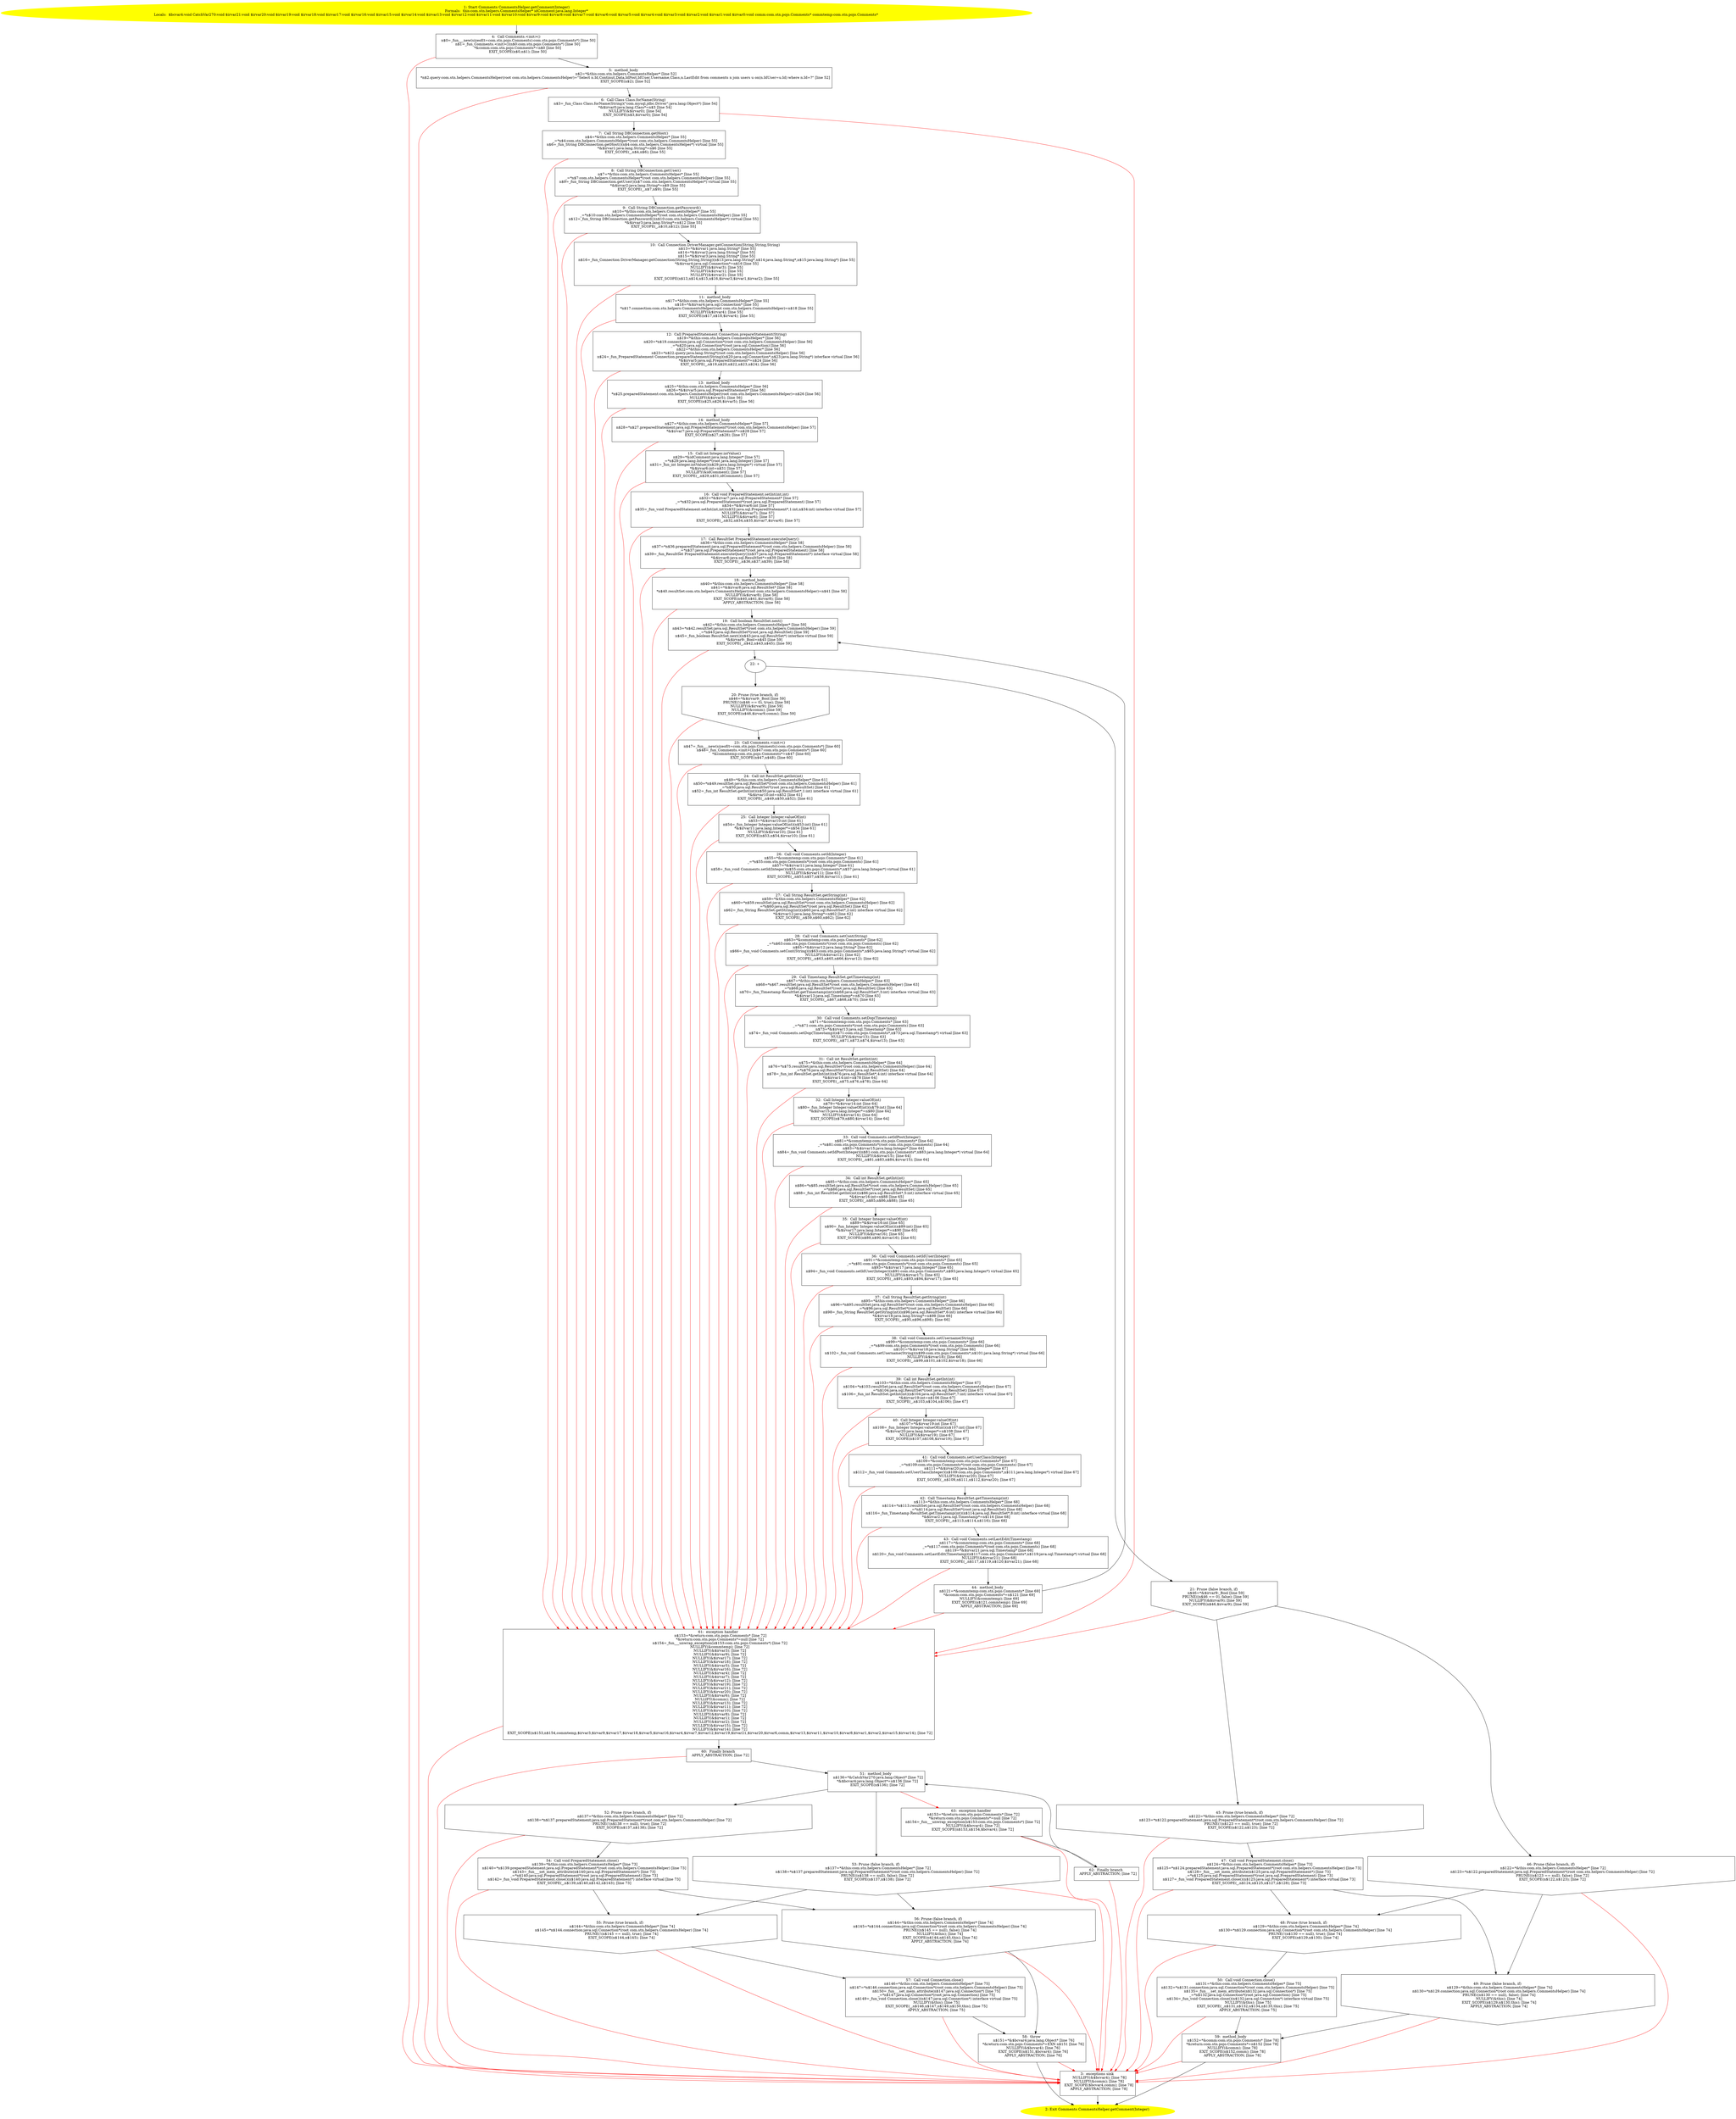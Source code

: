 /* @generated */
digraph cfg {
"com.stn.helpers.CommentsHelper.getComment(java.lang.Integer):com.stn.pojo.Comments.8259ac6de405512e6a6bcfc5a230ae83_1" [label="1: Start Comments CommentsHelper.getComment(Integer)\nFormals:  this:com.stn.helpers.CommentsHelper* idComment:java.lang.Integer*\nLocals:  $bcvar4:void CatchVar270:void $irvar21:void $irvar20:void $irvar19:void $irvar18:void $irvar17:void $irvar16:void $irvar15:void $irvar14:void $irvar13:void $irvar12:void $irvar11:void $irvar10:void $irvar9:void $irvar8:void $irvar7:void $irvar6:void $irvar5:void $irvar4:void $irvar3:void $irvar2:void $irvar1:void $irvar0:void comm:com.stn.pojo.Comments* commtemp:com.stn.pojo.Comments* \n  " color=yellow style=filled]
	

	 "com.stn.helpers.CommentsHelper.getComment(java.lang.Integer):com.stn.pojo.Comments.8259ac6de405512e6a6bcfc5a230ae83_1" -> "com.stn.helpers.CommentsHelper.getComment(java.lang.Integer):com.stn.pojo.Comments.8259ac6de405512e6a6bcfc5a230ae83_4" ;
"com.stn.helpers.CommentsHelper.getComment(java.lang.Integer):com.stn.pojo.Comments.8259ac6de405512e6a6bcfc5a230ae83_2" [label="2: Exit Comments CommentsHelper.getComment(Integer) \n  " color=yellow style=filled]
	

"com.stn.helpers.CommentsHelper.getComment(java.lang.Integer):com.stn.pojo.Comments.8259ac6de405512e6a6bcfc5a230ae83_3" [label="3:  exceptions sink \n   NULLIFY(&$bcvar4); [line 78]\n  NULLIFY(&comm); [line 78]\n  EXIT_SCOPE($bcvar4,comm); [line 78]\n  APPLY_ABSTRACTION; [line 78]\n " shape="box"]
	

	 "com.stn.helpers.CommentsHelper.getComment(java.lang.Integer):com.stn.pojo.Comments.8259ac6de405512e6a6bcfc5a230ae83_3" -> "com.stn.helpers.CommentsHelper.getComment(java.lang.Integer):com.stn.pojo.Comments.8259ac6de405512e6a6bcfc5a230ae83_2" ;
"com.stn.helpers.CommentsHelper.getComment(java.lang.Integer):com.stn.pojo.Comments.8259ac6de405512e6a6bcfc5a230ae83_4" [label="4:  Call Comments.<init>() \n   n$0=_fun___new(sizeof(t=com.stn.pojo.Comments):com.stn.pojo.Comments*) [line 50]\n  n$1=_fun_Comments.<init>()(n$0:com.stn.pojo.Comments*) [line 50]\n  *&comm:com.stn.pojo.Comments*=n$0 [line 50]\n  EXIT_SCOPE(n$0,n$1); [line 50]\n " shape="box"]
	

	 "com.stn.helpers.CommentsHelper.getComment(java.lang.Integer):com.stn.pojo.Comments.8259ac6de405512e6a6bcfc5a230ae83_4" -> "com.stn.helpers.CommentsHelper.getComment(java.lang.Integer):com.stn.pojo.Comments.8259ac6de405512e6a6bcfc5a230ae83_5" ;
	 "com.stn.helpers.CommentsHelper.getComment(java.lang.Integer):com.stn.pojo.Comments.8259ac6de405512e6a6bcfc5a230ae83_4" -> "com.stn.helpers.CommentsHelper.getComment(java.lang.Integer):com.stn.pojo.Comments.8259ac6de405512e6a6bcfc5a230ae83_3" [color="red" ];
"com.stn.helpers.CommentsHelper.getComment(java.lang.Integer):com.stn.pojo.Comments.8259ac6de405512e6a6bcfc5a230ae83_5" [label="5:  method_body \n   n$2=*&this:com.stn.helpers.CommentsHelper* [line 52]\n  *n$2.query:com.stn.helpers.CommentsHelper(root com.stn.helpers.CommentsHelper)=\"Select n.Id,Continut,Data,IdPost,IdUser,Username,Class,n.LastEdit from comments n join users u on(n.IdUser=u.Id) where n.Id=?\" [line 52]\n  EXIT_SCOPE(n$2); [line 52]\n " shape="box"]
	

	 "com.stn.helpers.CommentsHelper.getComment(java.lang.Integer):com.stn.pojo.Comments.8259ac6de405512e6a6bcfc5a230ae83_5" -> "com.stn.helpers.CommentsHelper.getComment(java.lang.Integer):com.stn.pojo.Comments.8259ac6de405512e6a6bcfc5a230ae83_6" ;
	 "com.stn.helpers.CommentsHelper.getComment(java.lang.Integer):com.stn.pojo.Comments.8259ac6de405512e6a6bcfc5a230ae83_5" -> "com.stn.helpers.CommentsHelper.getComment(java.lang.Integer):com.stn.pojo.Comments.8259ac6de405512e6a6bcfc5a230ae83_3" [color="red" ];
"com.stn.helpers.CommentsHelper.getComment(java.lang.Integer):com.stn.pojo.Comments.8259ac6de405512e6a6bcfc5a230ae83_6" [label="6:  Call Class Class.forName(String) \n   n$3=_fun_Class Class.forName(String)(\"com.mysql.jdbc.Driver\":java.lang.Object*) [line 54]\n  *&$irvar0:java.lang.Class*=n$3 [line 54]\n  NULLIFY(&$irvar0); [line 54]\n  EXIT_SCOPE(n$3,$irvar0); [line 54]\n " shape="box"]
	

	 "com.stn.helpers.CommentsHelper.getComment(java.lang.Integer):com.stn.pojo.Comments.8259ac6de405512e6a6bcfc5a230ae83_6" -> "com.stn.helpers.CommentsHelper.getComment(java.lang.Integer):com.stn.pojo.Comments.8259ac6de405512e6a6bcfc5a230ae83_7" ;
	 "com.stn.helpers.CommentsHelper.getComment(java.lang.Integer):com.stn.pojo.Comments.8259ac6de405512e6a6bcfc5a230ae83_6" -> "com.stn.helpers.CommentsHelper.getComment(java.lang.Integer):com.stn.pojo.Comments.8259ac6de405512e6a6bcfc5a230ae83_61" [color="red" ];
"com.stn.helpers.CommentsHelper.getComment(java.lang.Integer):com.stn.pojo.Comments.8259ac6de405512e6a6bcfc5a230ae83_7" [label="7:  Call String DBConnection.getHost() \n   n$4=*&this:com.stn.helpers.CommentsHelper* [line 55]\n  _=*n$4:com.stn.helpers.CommentsHelper*(root com.stn.helpers.CommentsHelper) [line 55]\n  n$6=_fun_String DBConnection.getHost()(n$4:com.stn.helpers.CommentsHelper*) virtual [line 55]\n  *&$irvar1:java.lang.String*=n$6 [line 55]\n  EXIT_SCOPE(_,n$4,n$6); [line 55]\n " shape="box"]
	

	 "com.stn.helpers.CommentsHelper.getComment(java.lang.Integer):com.stn.pojo.Comments.8259ac6de405512e6a6bcfc5a230ae83_7" -> "com.stn.helpers.CommentsHelper.getComment(java.lang.Integer):com.stn.pojo.Comments.8259ac6de405512e6a6bcfc5a230ae83_8" ;
	 "com.stn.helpers.CommentsHelper.getComment(java.lang.Integer):com.stn.pojo.Comments.8259ac6de405512e6a6bcfc5a230ae83_7" -> "com.stn.helpers.CommentsHelper.getComment(java.lang.Integer):com.stn.pojo.Comments.8259ac6de405512e6a6bcfc5a230ae83_61" [color="red" ];
"com.stn.helpers.CommentsHelper.getComment(java.lang.Integer):com.stn.pojo.Comments.8259ac6de405512e6a6bcfc5a230ae83_8" [label="8:  Call String DBConnection.getUser() \n   n$7=*&this:com.stn.helpers.CommentsHelper* [line 55]\n  _=*n$7:com.stn.helpers.CommentsHelper*(root com.stn.helpers.CommentsHelper) [line 55]\n  n$9=_fun_String DBConnection.getUser()(n$7:com.stn.helpers.CommentsHelper*) virtual [line 55]\n  *&$irvar2:java.lang.String*=n$9 [line 55]\n  EXIT_SCOPE(_,n$7,n$9); [line 55]\n " shape="box"]
	

	 "com.stn.helpers.CommentsHelper.getComment(java.lang.Integer):com.stn.pojo.Comments.8259ac6de405512e6a6bcfc5a230ae83_8" -> "com.stn.helpers.CommentsHelper.getComment(java.lang.Integer):com.stn.pojo.Comments.8259ac6de405512e6a6bcfc5a230ae83_9" ;
	 "com.stn.helpers.CommentsHelper.getComment(java.lang.Integer):com.stn.pojo.Comments.8259ac6de405512e6a6bcfc5a230ae83_8" -> "com.stn.helpers.CommentsHelper.getComment(java.lang.Integer):com.stn.pojo.Comments.8259ac6de405512e6a6bcfc5a230ae83_61" [color="red" ];
"com.stn.helpers.CommentsHelper.getComment(java.lang.Integer):com.stn.pojo.Comments.8259ac6de405512e6a6bcfc5a230ae83_9" [label="9:  Call String DBConnection.getPassword() \n   n$10=*&this:com.stn.helpers.CommentsHelper* [line 55]\n  _=*n$10:com.stn.helpers.CommentsHelper*(root com.stn.helpers.CommentsHelper) [line 55]\n  n$12=_fun_String DBConnection.getPassword()(n$10:com.stn.helpers.CommentsHelper*) virtual [line 55]\n  *&$irvar3:java.lang.String*=n$12 [line 55]\n  EXIT_SCOPE(_,n$10,n$12); [line 55]\n " shape="box"]
	

	 "com.stn.helpers.CommentsHelper.getComment(java.lang.Integer):com.stn.pojo.Comments.8259ac6de405512e6a6bcfc5a230ae83_9" -> "com.stn.helpers.CommentsHelper.getComment(java.lang.Integer):com.stn.pojo.Comments.8259ac6de405512e6a6bcfc5a230ae83_10" ;
	 "com.stn.helpers.CommentsHelper.getComment(java.lang.Integer):com.stn.pojo.Comments.8259ac6de405512e6a6bcfc5a230ae83_9" -> "com.stn.helpers.CommentsHelper.getComment(java.lang.Integer):com.stn.pojo.Comments.8259ac6de405512e6a6bcfc5a230ae83_61" [color="red" ];
"com.stn.helpers.CommentsHelper.getComment(java.lang.Integer):com.stn.pojo.Comments.8259ac6de405512e6a6bcfc5a230ae83_10" [label="10:  Call Connection DriverManager.getConnection(String,String,String) \n   n$13=*&$irvar1:java.lang.String* [line 55]\n  n$14=*&$irvar2:java.lang.String* [line 55]\n  n$15=*&$irvar3:java.lang.String* [line 55]\n  n$16=_fun_Connection DriverManager.getConnection(String,String,String)(n$13:java.lang.String*,n$14:java.lang.String*,n$15:java.lang.String*) [line 55]\n  *&$irvar4:java.sql.Connection*=n$16 [line 55]\n  NULLIFY(&$irvar3); [line 55]\n  NULLIFY(&$irvar1); [line 55]\n  NULLIFY(&$irvar2); [line 55]\n  EXIT_SCOPE(n$13,n$14,n$15,n$16,$irvar3,$irvar1,$irvar2); [line 55]\n " shape="box"]
	

	 "com.stn.helpers.CommentsHelper.getComment(java.lang.Integer):com.stn.pojo.Comments.8259ac6de405512e6a6bcfc5a230ae83_10" -> "com.stn.helpers.CommentsHelper.getComment(java.lang.Integer):com.stn.pojo.Comments.8259ac6de405512e6a6bcfc5a230ae83_11" ;
	 "com.stn.helpers.CommentsHelper.getComment(java.lang.Integer):com.stn.pojo.Comments.8259ac6de405512e6a6bcfc5a230ae83_10" -> "com.stn.helpers.CommentsHelper.getComment(java.lang.Integer):com.stn.pojo.Comments.8259ac6de405512e6a6bcfc5a230ae83_61" [color="red" ];
"com.stn.helpers.CommentsHelper.getComment(java.lang.Integer):com.stn.pojo.Comments.8259ac6de405512e6a6bcfc5a230ae83_11" [label="11:  method_body \n   n$17=*&this:com.stn.helpers.CommentsHelper* [line 55]\n  n$18=*&$irvar4:java.sql.Connection* [line 55]\n  *n$17.connection:com.stn.helpers.CommentsHelper(root com.stn.helpers.CommentsHelper)=n$18 [line 55]\n  NULLIFY(&$irvar4); [line 55]\n  EXIT_SCOPE(n$17,n$18,$irvar4); [line 55]\n " shape="box"]
	

	 "com.stn.helpers.CommentsHelper.getComment(java.lang.Integer):com.stn.pojo.Comments.8259ac6de405512e6a6bcfc5a230ae83_11" -> "com.stn.helpers.CommentsHelper.getComment(java.lang.Integer):com.stn.pojo.Comments.8259ac6de405512e6a6bcfc5a230ae83_12" ;
	 "com.stn.helpers.CommentsHelper.getComment(java.lang.Integer):com.stn.pojo.Comments.8259ac6de405512e6a6bcfc5a230ae83_11" -> "com.stn.helpers.CommentsHelper.getComment(java.lang.Integer):com.stn.pojo.Comments.8259ac6de405512e6a6bcfc5a230ae83_61" [color="red" ];
"com.stn.helpers.CommentsHelper.getComment(java.lang.Integer):com.stn.pojo.Comments.8259ac6de405512e6a6bcfc5a230ae83_12" [label="12:  Call PreparedStatement Connection.prepareStatement(String) \n   n$19=*&this:com.stn.helpers.CommentsHelper* [line 56]\n  n$20=*n$19.connection:java.sql.Connection*(root com.stn.helpers.CommentsHelper) [line 56]\n  _=*n$20:java.sql.Connection*(root java.sql.Connection) [line 56]\n  n$22=*&this:com.stn.helpers.CommentsHelper* [line 56]\n  n$23=*n$22.query:java.lang.String*(root com.stn.helpers.CommentsHelper) [line 56]\n  n$24=_fun_PreparedStatement Connection.prepareStatement(String)(n$20:java.sql.Connection*,n$23:java.lang.String*) interface virtual [line 56]\n  *&$irvar5:java.sql.PreparedStatement*=n$24 [line 56]\n  EXIT_SCOPE(_,n$19,n$20,n$22,n$23,n$24); [line 56]\n " shape="box"]
	

	 "com.stn.helpers.CommentsHelper.getComment(java.lang.Integer):com.stn.pojo.Comments.8259ac6de405512e6a6bcfc5a230ae83_12" -> "com.stn.helpers.CommentsHelper.getComment(java.lang.Integer):com.stn.pojo.Comments.8259ac6de405512e6a6bcfc5a230ae83_13" ;
	 "com.stn.helpers.CommentsHelper.getComment(java.lang.Integer):com.stn.pojo.Comments.8259ac6de405512e6a6bcfc5a230ae83_12" -> "com.stn.helpers.CommentsHelper.getComment(java.lang.Integer):com.stn.pojo.Comments.8259ac6de405512e6a6bcfc5a230ae83_61" [color="red" ];
"com.stn.helpers.CommentsHelper.getComment(java.lang.Integer):com.stn.pojo.Comments.8259ac6de405512e6a6bcfc5a230ae83_13" [label="13:  method_body \n   n$25=*&this:com.stn.helpers.CommentsHelper* [line 56]\n  n$26=*&$irvar5:java.sql.PreparedStatement* [line 56]\n  *n$25.preparedStatement:com.stn.helpers.CommentsHelper(root com.stn.helpers.CommentsHelper)=n$26 [line 56]\n  NULLIFY(&$irvar5); [line 56]\n  EXIT_SCOPE(n$25,n$26,$irvar5); [line 56]\n " shape="box"]
	

	 "com.stn.helpers.CommentsHelper.getComment(java.lang.Integer):com.stn.pojo.Comments.8259ac6de405512e6a6bcfc5a230ae83_13" -> "com.stn.helpers.CommentsHelper.getComment(java.lang.Integer):com.stn.pojo.Comments.8259ac6de405512e6a6bcfc5a230ae83_14" ;
	 "com.stn.helpers.CommentsHelper.getComment(java.lang.Integer):com.stn.pojo.Comments.8259ac6de405512e6a6bcfc5a230ae83_13" -> "com.stn.helpers.CommentsHelper.getComment(java.lang.Integer):com.stn.pojo.Comments.8259ac6de405512e6a6bcfc5a230ae83_61" [color="red" ];
"com.stn.helpers.CommentsHelper.getComment(java.lang.Integer):com.stn.pojo.Comments.8259ac6de405512e6a6bcfc5a230ae83_14" [label="14:  method_body \n   n$27=*&this:com.stn.helpers.CommentsHelper* [line 57]\n  n$28=*n$27.preparedStatement:java.sql.PreparedStatement*(root com.stn.helpers.CommentsHelper) [line 57]\n  *&$irvar7:java.sql.PreparedStatement*=n$28 [line 57]\n  EXIT_SCOPE(n$27,n$28); [line 57]\n " shape="box"]
	

	 "com.stn.helpers.CommentsHelper.getComment(java.lang.Integer):com.stn.pojo.Comments.8259ac6de405512e6a6bcfc5a230ae83_14" -> "com.stn.helpers.CommentsHelper.getComment(java.lang.Integer):com.stn.pojo.Comments.8259ac6de405512e6a6bcfc5a230ae83_15" ;
	 "com.stn.helpers.CommentsHelper.getComment(java.lang.Integer):com.stn.pojo.Comments.8259ac6de405512e6a6bcfc5a230ae83_14" -> "com.stn.helpers.CommentsHelper.getComment(java.lang.Integer):com.stn.pojo.Comments.8259ac6de405512e6a6bcfc5a230ae83_61" [color="red" ];
"com.stn.helpers.CommentsHelper.getComment(java.lang.Integer):com.stn.pojo.Comments.8259ac6de405512e6a6bcfc5a230ae83_15" [label="15:  Call int Integer.intValue() \n   n$29=*&idComment:java.lang.Integer* [line 57]\n  _=*n$29:java.lang.Integer*(root java.lang.Integer) [line 57]\n  n$31=_fun_int Integer.intValue()(n$29:java.lang.Integer*) virtual [line 57]\n  *&$irvar6:int=n$31 [line 57]\n  NULLIFY(&idComment); [line 57]\n  EXIT_SCOPE(_,n$29,n$31,idComment); [line 57]\n " shape="box"]
	

	 "com.stn.helpers.CommentsHelper.getComment(java.lang.Integer):com.stn.pojo.Comments.8259ac6de405512e6a6bcfc5a230ae83_15" -> "com.stn.helpers.CommentsHelper.getComment(java.lang.Integer):com.stn.pojo.Comments.8259ac6de405512e6a6bcfc5a230ae83_16" ;
	 "com.stn.helpers.CommentsHelper.getComment(java.lang.Integer):com.stn.pojo.Comments.8259ac6de405512e6a6bcfc5a230ae83_15" -> "com.stn.helpers.CommentsHelper.getComment(java.lang.Integer):com.stn.pojo.Comments.8259ac6de405512e6a6bcfc5a230ae83_61" [color="red" ];
"com.stn.helpers.CommentsHelper.getComment(java.lang.Integer):com.stn.pojo.Comments.8259ac6de405512e6a6bcfc5a230ae83_16" [label="16:  Call void PreparedStatement.setInt(int,int) \n   n$32=*&$irvar7:java.sql.PreparedStatement* [line 57]\n  _=*n$32:java.sql.PreparedStatement*(root java.sql.PreparedStatement) [line 57]\n  n$34=*&$irvar6:int [line 57]\n  n$35=_fun_void PreparedStatement.setInt(int,int)(n$32:java.sql.PreparedStatement*,1:int,n$34:int) interface virtual [line 57]\n  NULLIFY(&$irvar7); [line 57]\n  NULLIFY(&$irvar6); [line 57]\n  EXIT_SCOPE(_,n$32,n$34,n$35,$irvar7,$irvar6); [line 57]\n " shape="box"]
	

	 "com.stn.helpers.CommentsHelper.getComment(java.lang.Integer):com.stn.pojo.Comments.8259ac6de405512e6a6bcfc5a230ae83_16" -> "com.stn.helpers.CommentsHelper.getComment(java.lang.Integer):com.stn.pojo.Comments.8259ac6de405512e6a6bcfc5a230ae83_17" ;
	 "com.stn.helpers.CommentsHelper.getComment(java.lang.Integer):com.stn.pojo.Comments.8259ac6de405512e6a6bcfc5a230ae83_16" -> "com.stn.helpers.CommentsHelper.getComment(java.lang.Integer):com.stn.pojo.Comments.8259ac6de405512e6a6bcfc5a230ae83_61" [color="red" ];
"com.stn.helpers.CommentsHelper.getComment(java.lang.Integer):com.stn.pojo.Comments.8259ac6de405512e6a6bcfc5a230ae83_17" [label="17:  Call ResultSet PreparedStatement.executeQuery() \n   n$36=*&this:com.stn.helpers.CommentsHelper* [line 58]\n  n$37=*n$36.preparedStatement:java.sql.PreparedStatement*(root com.stn.helpers.CommentsHelper) [line 58]\n  _=*n$37:java.sql.PreparedStatement*(root java.sql.PreparedStatement) [line 58]\n  n$39=_fun_ResultSet PreparedStatement.executeQuery()(n$37:java.sql.PreparedStatement*) interface virtual [line 58]\n  *&$irvar8:java.sql.ResultSet*=n$39 [line 58]\n  EXIT_SCOPE(_,n$36,n$37,n$39); [line 58]\n " shape="box"]
	

	 "com.stn.helpers.CommentsHelper.getComment(java.lang.Integer):com.stn.pojo.Comments.8259ac6de405512e6a6bcfc5a230ae83_17" -> "com.stn.helpers.CommentsHelper.getComment(java.lang.Integer):com.stn.pojo.Comments.8259ac6de405512e6a6bcfc5a230ae83_18" ;
	 "com.stn.helpers.CommentsHelper.getComment(java.lang.Integer):com.stn.pojo.Comments.8259ac6de405512e6a6bcfc5a230ae83_17" -> "com.stn.helpers.CommentsHelper.getComment(java.lang.Integer):com.stn.pojo.Comments.8259ac6de405512e6a6bcfc5a230ae83_61" [color="red" ];
"com.stn.helpers.CommentsHelper.getComment(java.lang.Integer):com.stn.pojo.Comments.8259ac6de405512e6a6bcfc5a230ae83_18" [label="18:  method_body \n   n$40=*&this:com.stn.helpers.CommentsHelper* [line 58]\n  n$41=*&$irvar8:java.sql.ResultSet* [line 58]\n  *n$40.resultSet:com.stn.helpers.CommentsHelper(root com.stn.helpers.CommentsHelper)=n$41 [line 58]\n  NULLIFY(&$irvar8); [line 58]\n  EXIT_SCOPE(n$40,n$41,$irvar8); [line 58]\n  APPLY_ABSTRACTION; [line 58]\n " shape="box"]
	

	 "com.stn.helpers.CommentsHelper.getComment(java.lang.Integer):com.stn.pojo.Comments.8259ac6de405512e6a6bcfc5a230ae83_18" -> "com.stn.helpers.CommentsHelper.getComment(java.lang.Integer):com.stn.pojo.Comments.8259ac6de405512e6a6bcfc5a230ae83_19" ;
	 "com.stn.helpers.CommentsHelper.getComment(java.lang.Integer):com.stn.pojo.Comments.8259ac6de405512e6a6bcfc5a230ae83_18" -> "com.stn.helpers.CommentsHelper.getComment(java.lang.Integer):com.stn.pojo.Comments.8259ac6de405512e6a6bcfc5a230ae83_61" [color="red" ];
"com.stn.helpers.CommentsHelper.getComment(java.lang.Integer):com.stn.pojo.Comments.8259ac6de405512e6a6bcfc5a230ae83_19" [label="19:  Call boolean ResultSet.next() \n   n$42=*&this:com.stn.helpers.CommentsHelper* [line 59]\n  n$43=*n$42.resultSet:java.sql.ResultSet*(root com.stn.helpers.CommentsHelper) [line 59]\n  _=*n$43:java.sql.ResultSet*(root java.sql.ResultSet) [line 59]\n  n$45=_fun_boolean ResultSet.next()(n$43:java.sql.ResultSet*) interface virtual [line 59]\n  *&$irvar9:_Bool=n$45 [line 59]\n  EXIT_SCOPE(_,n$42,n$43,n$45); [line 59]\n " shape="box"]
	

	 "com.stn.helpers.CommentsHelper.getComment(java.lang.Integer):com.stn.pojo.Comments.8259ac6de405512e6a6bcfc5a230ae83_19" -> "com.stn.helpers.CommentsHelper.getComment(java.lang.Integer):com.stn.pojo.Comments.8259ac6de405512e6a6bcfc5a230ae83_22" ;
	 "com.stn.helpers.CommentsHelper.getComment(java.lang.Integer):com.stn.pojo.Comments.8259ac6de405512e6a6bcfc5a230ae83_19" -> "com.stn.helpers.CommentsHelper.getComment(java.lang.Integer):com.stn.pojo.Comments.8259ac6de405512e6a6bcfc5a230ae83_61" [color="red" ];
"com.stn.helpers.CommentsHelper.getComment(java.lang.Integer):com.stn.pojo.Comments.8259ac6de405512e6a6bcfc5a230ae83_20" [label="20: Prune (true branch, if) \n   n$46=*&$irvar9:_Bool [line 59]\n  PRUNE(!(n$46 == 0), true); [line 59]\n  NULLIFY(&$irvar9); [line 59]\n  NULLIFY(&comm); [line 59]\n  EXIT_SCOPE(n$46,$irvar9,comm); [line 59]\n " shape="invhouse"]
	

	 "com.stn.helpers.CommentsHelper.getComment(java.lang.Integer):com.stn.pojo.Comments.8259ac6de405512e6a6bcfc5a230ae83_20" -> "com.stn.helpers.CommentsHelper.getComment(java.lang.Integer):com.stn.pojo.Comments.8259ac6de405512e6a6bcfc5a230ae83_23" ;
	 "com.stn.helpers.CommentsHelper.getComment(java.lang.Integer):com.stn.pojo.Comments.8259ac6de405512e6a6bcfc5a230ae83_20" -> "com.stn.helpers.CommentsHelper.getComment(java.lang.Integer):com.stn.pojo.Comments.8259ac6de405512e6a6bcfc5a230ae83_61" [color="red" ];
"com.stn.helpers.CommentsHelper.getComment(java.lang.Integer):com.stn.pojo.Comments.8259ac6de405512e6a6bcfc5a230ae83_21" [label="21: Prune (false branch, if) \n   n$46=*&$irvar9:_Bool [line 59]\n  PRUNE((n$46 == 0), false); [line 59]\n  NULLIFY(&$irvar9); [line 59]\n  EXIT_SCOPE(n$46,$irvar9); [line 59]\n " shape="invhouse"]
	

	 "com.stn.helpers.CommentsHelper.getComment(java.lang.Integer):com.stn.pojo.Comments.8259ac6de405512e6a6bcfc5a230ae83_21" -> "com.stn.helpers.CommentsHelper.getComment(java.lang.Integer):com.stn.pojo.Comments.8259ac6de405512e6a6bcfc5a230ae83_45" ;
	 "com.stn.helpers.CommentsHelper.getComment(java.lang.Integer):com.stn.pojo.Comments.8259ac6de405512e6a6bcfc5a230ae83_21" -> "com.stn.helpers.CommentsHelper.getComment(java.lang.Integer):com.stn.pojo.Comments.8259ac6de405512e6a6bcfc5a230ae83_46" ;
	 "com.stn.helpers.CommentsHelper.getComment(java.lang.Integer):com.stn.pojo.Comments.8259ac6de405512e6a6bcfc5a230ae83_21" -> "com.stn.helpers.CommentsHelper.getComment(java.lang.Integer):com.stn.pojo.Comments.8259ac6de405512e6a6bcfc5a230ae83_61" [color="red" ];
"com.stn.helpers.CommentsHelper.getComment(java.lang.Integer):com.stn.pojo.Comments.8259ac6de405512e6a6bcfc5a230ae83_22" [label="22: + \n  " ]
	

	 "com.stn.helpers.CommentsHelper.getComment(java.lang.Integer):com.stn.pojo.Comments.8259ac6de405512e6a6bcfc5a230ae83_22" -> "com.stn.helpers.CommentsHelper.getComment(java.lang.Integer):com.stn.pojo.Comments.8259ac6de405512e6a6bcfc5a230ae83_20" ;
	 "com.stn.helpers.CommentsHelper.getComment(java.lang.Integer):com.stn.pojo.Comments.8259ac6de405512e6a6bcfc5a230ae83_22" -> "com.stn.helpers.CommentsHelper.getComment(java.lang.Integer):com.stn.pojo.Comments.8259ac6de405512e6a6bcfc5a230ae83_21" ;
"com.stn.helpers.CommentsHelper.getComment(java.lang.Integer):com.stn.pojo.Comments.8259ac6de405512e6a6bcfc5a230ae83_23" [label="23:  Call Comments.<init>() \n   n$47=_fun___new(sizeof(t=com.stn.pojo.Comments):com.stn.pojo.Comments*) [line 60]\n  n$48=_fun_Comments.<init>()(n$47:com.stn.pojo.Comments*) [line 60]\n  *&commtemp:com.stn.pojo.Comments*=n$47 [line 60]\n  EXIT_SCOPE(n$47,n$48); [line 60]\n " shape="box"]
	

	 "com.stn.helpers.CommentsHelper.getComment(java.lang.Integer):com.stn.pojo.Comments.8259ac6de405512e6a6bcfc5a230ae83_23" -> "com.stn.helpers.CommentsHelper.getComment(java.lang.Integer):com.stn.pojo.Comments.8259ac6de405512e6a6bcfc5a230ae83_24" ;
	 "com.stn.helpers.CommentsHelper.getComment(java.lang.Integer):com.stn.pojo.Comments.8259ac6de405512e6a6bcfc5a230ae83_23" -> "com.stn.helpers.CommentsHelper.getComment(java.lang.Integer):com.stn.pojo.Comments.8259ac6de405512e6a6bcfc5a230ae83_61" [color="red" ];
"com.stn.helpers.CommentsHelper.getComment(java.lang.Integer):com.stn.pojo.Comments.8259ac6de405512e6a6bcfc5a230ae83_24" [label="24:  Call int ResultSet.getInt(int) \n   n$49=*&this:com.stn.helpers.CommentsHelper* [line 61]\n  n$50=*n$49.resultSet:java.sql.ResultSet*(root com.stn.helpers.CommentsHelper) [line 61]\n  _=*n$50:java.sql.ResultSet*(root java.sql.ResultSet) [line 61]\n  n$52=_fun_int ResultSet.getInt(int)(n$50:java.sql.ResultSet*,1:int) interface virtual [line 61]\n  *&$irvar10:int=n$52 [line 61]\n  EXIT_SCOPE(_,n$49,n$50,n$52); [line 61]\n " shape="box"]
	

	 "com.stn.helpers.CommentsHelper.getComment(java.lang.Integer):com.stn.pojo.Comments.8259ac6de405512e6a6bcfc5a230ae83_24" -> "com.stn.helpers.CommentsHelper.getComment(java.lang.Integer):com.stn.pojo.Comments.8259ac6de405512e6a6bcfc5a230ae83_25" ;
	 "com.stn.helpers.CommentsHelper.getComment(java.lang.Integer):com.stn.pojo.Comments.8259ac6de405512e6a6bcfc5a230ae83_24" -> "com.stn.helpers.CommentsHelper.getComment(java.lang.Integer):com.stn.pojo.Comments.8259ac6de405512e6a6bcfc5a230ae83_61" [color="red" ];
"com.stn.helpers.CommentsHelper.getComment(java.lang.Integer):com.stn.pojo.Comments.8259ac6de405512e6a6bcfc5a230ae83_25" [label="25:  Call Integer Integer.valueOf(int) \n   n$53=*&$irvar10:int [line 61]\n  n$54=_fun_Integer Integer.valueOf(int)(n$53:int) [line 61]\n  *&$irvar11:java.lang.Integer*=n$54 [line 61]\n  NULLIFY(&$irvar10); [line 61]\n  EXIT_SCOPE(n$53,n$54,$irvar10); [line 61]\n " shape="box"]
	

	 "com.stn.helpers.CommentsHelper.getComment(java.lang.Integer):com.stn.pojo.Comments.8259ac6de405512e6a6bcfc5a230ae83_25" -> "com.stn.helpers.CommentsHelper.getComment(java.lang.Integer):com.stn.pojo.Comments.8259ac6de405512e6a6bcfc5a230ae83_26" ;
	 "com.stn.helpers.CommentsHelper.getComment(java.lang.Integer):com.stn.pojo.Comments.8259ac6de405512e6a6bcfc5a230ae83_25" -> "com.stn.helpers.CommentsHelper.getComment(java.lang.Integer):com.stn.pojo.Comments.8259ac6de405512e6a6bcfc5a230ae83_61" [color="red" ];
"com.stn.helpers.CommentsHelper.getComment(java.lang.Integer):com.stn.pojo.Comments.8259ac6de405512e6a6bcfc5a230ae83_26" [label="26:  Call void Comments.setId(Integer) \n   n$55=*&commtemp:com.stn.pojo.Comments* [line 61]\n  _=*n$55:com.stn.pojo.Comments*(root com.stn.pojo.Comments) [line 61]\n  n$57=*&$irvar11:java.lang.Integer* [line 61]\n  n$58=_fun_void Comments.setId(Integer)(n$55:com.stn.pojo.Comments*,n$57:java.lang.Integer*) virtual [line 61]\n  NULLIFY(&$irvar11); [line 61]\n  EXIT_SCOPE(_,n$55,n$57,n$58,$irvar11); [line 61]\n " shape="box"]
	

	 "com.stn.helpers.CommentsHelper.getComment(java.lang.Integer):com.stn.pojo.Comments.8259ac6de405512e6a6bcfc5a230ae83_26" -> "com.stn.helpers.CommentsHelper.getComment(java.lang.Integer):com.stn.pojo.Comments.8259ac6de405512e6a6bcfc5a230ae83_27" ;
	 "com.stn.helpers.CommentsHelper.getComment(java.lang.Integer):com.stn.pojo.Comments.8259ac6de405512e6a6bcfc5a230ae83_26" -> "com.stn.helpers.CommentsHelper.getComment(java.lang.Integer):com.stn.pojo.Comments.8259ac6de405512e6a6bcfc5a230ae83_61" [color="red" ];
"com.stn.helpers.CommentsHelper.getComment(java.lang.Integer):com.stn.pojo.Comments.8259ac6de405512e6a6bcfc5a230ae83_27" [label="27:  Call String ResultSet.getString(int) \n   n$59=*&this:com.stn.helpers.CommentsHelper* [line 62]\n  n$60=*n$59.resultSet:java.sql.ResultSet*(root com.stn.helpers.CommentsHelper) [line 62]\n  _=*n$60:java.sql.ResultSet*(root java.sql.ResultSet) [line 62]\n  n$62=_fun_String ResultSet.getString(int)(n$60:java.sql.ResultSet*,2:int) interface virtual [line 62]\n  *&$irvar12:java.lang.String*=n$62 [line 62]\n  EXIT_SCOPE(_,n$59,n$60,n$62); [line 62]\n " shape="box"]
	

	 "com.stn.helpers.CommentsHelper.getComment(java.lang.Integer):com.stn.pojo.Comments.8259ac6de405512e6a6bcfc5a230ae83_27" -> "com.stn.helpers.CommentsHelper.getComment(java.lang.Integer):com.stn.pojo.Comments.8259ac6de405512e6a6bcfc5a230ae83_28" ;
	 "com.stn.helpers.CommentsHelper.getComment(java.lang.Integer):com.stn.pojo.Comments.8259ac6de405512e6a6bcfc5a230ae83_27" -> "com.stn.helpers.CommentsHelper.getComment(java.lang.Integer):com.stn.pojo.Comments.8259ac6de405512e6a6bcfc5a230ae83_61" [color="red" ];
"com.stn.helpers.CommentsHelper.getComment(java.lang.Integer):com.stn.pojo.Comments.8259ac6de405512e6a6bcfc5a230ae83_28" [label="28:  Call void Comments.setCont(String) \n   n$63=*&commtemp:com.stn.pojo.Comments* [line 62]\n  _=*n$63:com.stn.pojo.Comments*(root com.stn.pojo.Comments) [line 62]\n  n$65=*&$irvar12:java.lang.String* [line 62]\n  n$66=_fun_void Comments.setCont(String)(n$63:com.stn.pojo.Comments*,n$65:java.lang.String*) virtual [line 62]\n  NULLIFY(&$irvar12); [line 62]\n  EXIT_SCOPE(_,n$63,n$65,n$66,$irvar12); [line 62]\n " shape="box"]
	

	 "com.stn.helpers.CommentsHelper.getComment(java.lang.Integer):com.stn.pojo.Comments.8259ac6de405512e6a6bcfc5a230ae83_28" -> "com.stn.helpers.CommentsHelper.getComment(java.lang.Integer):com.stn.pojo.Comments.8259ac6de405512e6a6bcfc5a230ae83_29" ;
	 "com.stn.helpers.CommentsHelper.getComment(java.lang.Integer):com.stn.pojo.Comments.8259ac6de405512e6a6bcfc5a230ae83_28" -> "com.stn.helpers.CommentsHelper.getComment(java.lang.Integer):com.stn.pojo.Comments.8259ac6de405512e6a6bcfc5a230ae83_61" [color="red" ];
"com.stn.helpers.CommentsHelper.getComment(java.lang.Integer):com.stn.pojo.Comments.8259ac6de405512e6a6bcfc5a230ae83_29" [label="29:  Call Timestamp ResultSet.getTimestamp(int) \n   n$67=*&this:com.stn.helpers.CommentsHelper* [line 63]\n  n$68=*n$67.resultSet:java.sql.ResultSet*(root com.stn.helpers.CommentsHelper) [line 63]\n  _=*n$68:java.sql.ResultSet*(root java.sql.ResultSet) [line 63]\n  n$70=_fun_Timestamp ResultSet.getTimestamp(int)(n$68:java.sql.ResultSet*,3:int) interface virtual [line 63]\n  *&$irvar13:java.sql.Timestamp*=n$70 [line 63]\n  EXIT_SCOPE(_,n$67,n$68,n$70); [line 63]\n " shape="box"]
	

	 "com.stn.helpers.CommentsHelper.getComment(java.lang.Integer):com.stn.pojo.Comments.8259ac6de405512e6a6bcfc5a230ae83_29" -> "com.stn.helpers.CommentsHelper.getComment(java.lang.Integer):com.stn.pojo.Comments.8259ac6de405512e6a6bcfc5a230ae83_30" ;
	 "com.stn.helpers.CommentsHelper.getComment(java.lang.Integer):com.stn.pojo.Comments.8259ac6de405512e6a6bcfc5a230ae83_29" -> "com.stn.helpers.CommentsHelper.getComment(java.lang.Integer):com.stn.pojo.Comments.8259ac6de405512e6a6bcfc5a230ae83_61" [color="red" ];
"com.stn.helpers.CommentsHelper.getComment(java.lang.Integer):com.stn.pojo.Comments.8259ac6de405512e6a6bcfc5a230ae83_30" [label="30:  Call void Comments.setDop(Timestamp) \n   n$71=*&commtemp:com.stn.pojo.Comments* [line 63]\n  _=*n$71:com.stn.pojo.Comments*(root com.stn.pojo.Comments) [line 63]\n  n$73=*&$irvar13:java.sql.Timestamp* [line 63]\n  n$74=_fun_void Comments.setDop(Timestamp)(n$71:com.stn.pojo.Comments*,n$73:java.sql.Timestamp*) virtual [line 63]\n  NULLIFY(&$irvar13); [line 63]\n  EXIT_SCOPE(_,n$71,n$73,n$74,$irvar13); [line 63]\n " shape="box"]
	

	 "com.stn.helpers.CommentsHelper.getComment(java.lang.Integer):com.stn.pojo.Comments.8259ac6de405512e6a6bcfc5a230ae83_30" -> "com.stn.helpers.CommentsHelper.getComment(java.lang.Integer):com.stn.pojo.Comments.8259ac6de405512e6a6bcfc5a230ae83_31" ;
	 "com.stn.helpers.CommentsHelper.getComment(java.lang.Integer):com.stn.pojo.Comments.8259ac6de405512e6a6bcfc5a230ae83_30" -> "com.stn.helpers.CommentsHelper.getComment(java.lang.Integer):com.stn.pojo.Comments.8259ac6de405512e6a6bcfc5a230ae83_61" [color="red" ];
"com.stn.helpers.CommentsHelper.getComment(java.lang.Integer):com.stn.pojo.Comments.8259ac6de405512e6a6bcfc5a230ae83_31" [label="31:  Call int ResultSet.getInt(int) \n   n$75=*&this:com.stn.helpers.CommentsHelper* [line 64]\n  n$76=*n$75.resultSet:java.sql.ResultSet*(root com.stn.helpers.CommentsHelper) [line 64]\n  _=*n$76:java.sql.ResultSet*(root java.sql.ResultSet) [line 64]\n  n$78=_fun_int ResultSet.getInt(int)(n$76:java.sql.ResultSet*,4:int) interface virtual [line 64]\n  *&$irvar14:int=n$78 [line 64]\n  EXIT_SCOPE(_,n$75,n$76,n$78); [line 64]\n " shape="box"]
	

	 "com.stn.helpers.CommentsHelper.getComment(java.lang.Integer):com.stn.pojo.Comments.8259ac6de405512e6a6bcfc5a230ae83_31" -> "com.stn.helpers.CommentsHelper.getComment(java.lang.Integer):com.stn.pojo.Comments.8259ac6de405512e6a6bcfc5a230ae83_32" ;
	 "com.stn.helpers.CommentsHelper.getComment(java.lang.Integer):com.stn.pojo.Comments.8259ac6de405512e6a6bcfc5a230ae83_31" -> "com.stn.helpers.CommentsHelper.getComment(java.lang.Integer):com.stn.pojo.Comments.8259ac6de405512e6a6bcfc5a230ae83_61" [color="red" ];
"com.stn.helpers.CommentsHelper.getComment(java.lang.Integer):com.stn.pojo.Comments.8259ac6de405512e6a6bcfc5a230ae83_32" [label="32:  Call Integer Integer.valueOf(int) \n   n$79=*&$irvar14:int [line 64]\n  n$80=_fun_Integer Integer.valueOf(int)(n$79:int) [line 64]\n  *&$irvar15:java.lang.Integer*=n$80 [line 64]\n  NULLIFY(&$irvar14); [line 64]\n  EXIT_SCOPE(n$79,n$80,$irvar14); [line 64]\n " shape="box"]
	

	 "com.stn.helpers.CommentsHelper.getComment(java.lang.Integer):com.stn.pojo.Comments.8259ac6de405512e6a6bcfc5a230ae83_32" -> "com.stn.helpers.CommentsHelper.getComment(java.lang.Integer):com.stn.pojo.Comments.8259ac6de405512e6a6bcfc5a230ae83_33" ;
	 "com.stn.helpers.CommentsHelper.getComment(java.lang.Integer):com.stn.pojo.Comments.8259ac6de405512e6a6bcfc5a230ae83_32" -> "com.stn.helpers.CommentsHelper.getComment(java.lang.Integer):com.stn.pojo.Comments.8259ac6de405512e6a6bcfc5a230ae83_61" [color="red" ];
"com.stn.helpers.CommentsHelper.getComment(java.lang.Integer):com.stn.pojo.Comments.8259ac6de405512e6a6bcfc5a230ae83_33" [label="33:  Call void Comments.setIdPost(Integer) \n   n$81=*&commtemp:com.stn.pojo.Comments* [line 64]\n  _=*n$81:com.stn.pojo.Comments*(root com.stn.pojo.Comments) [line 64]\n  n$83=*&$irvar15:java.lang.Integer* [line 64]\n  n$84=_fun_void Comments.setIdPost(Integer)(n$81:com.stn.pojo.Comments*,n$83:java.lang.Integer*) virtual [line 64]\n  NULLIFY(&$irvar15); [line 64]\n  EXIT_SCOPE(_,n$81,n$83,n$84,$irvar15); [line 64]\n " shape="box"]
	

	 "com.stn.helpers.CommentsHelper.getComment(java.lang.Integer):com.stn.pojo.Comments.8259ac6de405512e6a6bcfc5a230ae83_33" -> "com.stn.helpers.CommentsHelper.getComment(java.lang.Integer):com.stn.pojo.Comments.8259ac6de405512e6a6bcfc5a230ae83_34" ;
	 "com.stn.helpers.CommentsHelper.getComment(java.lang.Integer):com.stn.pojo.Comments.8259ac6de405512e6a6bcfc5a230ae83_33" -> "com.stn.helpers.CommentsHelper.getComment(java.lang.Integer):com.stn.pojo.Comments.8259ac6de405512e6a6bcfc5a230ae83_61" [color="red" ];
"com.stn.helpers.CommentsHelper.getComment(java.lang.Integer):com.stn.pojo.Comments.8259ac6de405512e6a6bcfc5a230ae83_34" [label="34:  Call int ResultSet.getInt(int) \n   n$85=*&this:com.stn.helpers.CommentsHelper* [line 65]\n  n$86=*n$85.resultSet:java.sql.ResultSet*(root com.stn.helpers.CommentsHelper) [line 65]\n  _=*n$86:java.sql.ResultSet*(root java.sql.ResultSet) [line 65]\n  n$88=_fun_int ResultSet.getInt(int)(n$86:java.sql.ResultSet*,5:int) interface virtual [line 65]\n  *&$irvar16:int=n$88 [line 65]\n  EXIT_SCOPE(_,n$85,n$86,n$88); [line 65]\n " shape="box"]
	

	 "com.stn.helpers.CommentsHelper.getComment(java.lang.Integer):com.stn.pojo.Comments.8259ac6de405512e6a6bcfc5a230ae83_34" -> "com.stn.helpers.CommentsHelper.getComment(java.lang.Integer):com.stn.pojo.Comments.8259ac6de405512e6a6bcfc5a230ae83_35" ;
	 "com.stn.helpers.CommentsHelper.getComment(java.lang.Integer):com.stn.pojo.Comments.8259ac6de405512e6a6bcfc5a230ae83_34" -> "com.stn.helpers.CommentsHelper.getComment(java.lang.Integer):com.stn.pojo.Comments.8259ac6de405512e6a6bcfc5a230ae83_61" [color="red" ];
"com.stn.helpers.CommentsHelper.getComment(java.lang.Integer):com.stn.pojo.Comments.8259ac6de405512e6a6bcfc5a230ae83_35" [label="35:  Call Integer Integer.valueOf(int) \n   n$89=*&$irvar16:int [line 65]\n  n$90=_fun_Integer Integer.valueOf(int)(n$89:int) [line 65]\n  *&$irvar17:java.lang.Integer*=n$90 [line 65]\n  NULLIFY(&$irvar16); [line 65]\n  EXIT_SCOPE(n$89,n$90,$irvar16); [line 65]\n " shape="box"]
	

	 "com.stn.helpers.CommentsHelper.getComment(java.lang.Integer):com.stn.pojo.Comments.8259ac6de405512e6a6bcfc5a230ae83_35" -> "com.stn.helpers.CommentsHelper.getComment(java.lang.Integer):com.stn.pojo.Comments.8259ac6de405512e6a6bcfc5a230ae83_36" ;
	 "com.stn.helpers.CommentsHelper.getComment(java.lang.Integer):com.stn.pojo.Comments.8259ac6de405512e6a6bcfc5a230ae83_35" -> "com.stn.helpers.CommentsHelper.getComment(java.lang.Integer):com.stn.pojo.Comments.8259ac6de405512e6a6bcfc5a230ae83_61" [color="red" ];
"com.stn.helpers.CommentsHelper.getComment(java.lang.Integer):com.stn.pojo.Comments.8259ac6de405512e6a6bcfc5a230ae83_36" [label="36:  Call void Comments.setIdUser(Integer) \n   n$91=*&commtemp:com.stn.pojo.Comments* [line 65]\n  _=*n$91:com.stn.pojo.Comments*(root com.stn.pojo.Comments) [line 65]\n  n$93=*&$irvar17:java.lang.Integer* [line 65]\n  n$94=_fun_void Comments.setIdUser(Integer)(n$91:com.stn.pojo.Comments*,n$93:java.lang.Integer*) virtual [line 65]\n  NULLIFY(&$irvar17); [line 65]\n  EXIT_SCOPE(_,n$91,n$93,n$94,$irvar17); [line 65]\n " shape="box"]
	

	 "com.stn.helpers.CommentsHelper.getComment(java.lang.Integer):com.stn.pojo.Comments.8259ac6de405512e6a6bcfc5a230ae83_36" -> "com.stn.helpers.CommentsHelper.getComment(java.lang.Integer):com.stn.pojo.Comments.8259ac6de405512e6a6bcfc5a230ae83_37" ;
	 "com.stn.helpers.CommentsHelper.getComment(java.lang.Integer):com.stn.pojo.Comments.8259ac6de405512e6a6bcfc5a230ae83_36" -> "com.stn.helpers.CommentsHelper.getComment(java.lang.Integer):com.stn.pojo.Comments.8259ac6de405512e6a6bcfc5a230ae83_61" [color="red" ];
"com.stn.helpers.CommentsHelper.getComment(java.lang.Integer):com.stn.pojo.Comments.8259ac6de405512e6a6bcfc5a230ae83_37" [label="37:  Call String ResultSet.getString(int) \n   n$95=*&this:com.stn.helpers.CommentsHelper* [line 66]\n  n$96=*n$95.resultSet:java.sql.ResultSet*(root com.stn.helpers.CommentsHelper) [line 66]\n  _=*n$96:java.sql.ResultSet*(root java.sql.ResultSet) [line 66]\n  n$98=_fun_String ResultSet.getString(int)(n$96:java.sql.ResultSet*,6:int) interface virtual [line 66]\n  *&$irvar18:java.lang.String*=n$98 [line 66]\n  EXIT_SCOPE(_,n$95,n$96,n$98); [line 66]\n " shape="box"]
	

	 "com.stn.helpers.CommentsHelper.getComment(java.lang.Integer):com.stn.pojo.Comments.8259ac6de405512e6a6bcfc5a230ae83_37" -> "com.stn.helpers.CommentsHelper.getComment(java.lang.Integer):com.stn.pojo.Comments.8259ac6de405512e6a6bcfc5a230ae83_38" ;
	 "com.stn.helpers.CommentsHelper.getComment(java.lang.Integer):com.stn.pojo.Comments.8259ac6de405512e6a6bcfc5a230ae83_37" -> "com.stn.helpers.CommentsHelper.getComment(java.lang.Integer):com.stn.pojo.Comments.8259ac6de405512e6a6bcfc5a230ae83_61" [color="red" ];
"com.stn.helpers.CommentsHelper.getComment(java.lang.Integer):com.stn.pojo.Comments.8259ac6de405512e6a6bcfc5a230ae83_38" [label="38:  Call void Comments.setUsername(String) \n   n$99=*&commtemp:com.stn.pojo.Comments* [line 66]\n  _=*n$99:com.stn.pojo.Comments*(root com.stn.pojo.Comments) [line 66]\n  n$101=*&$irvar18:java.lang.String* [line 66]\n  n$102=_fun_void Comments.setUsername(String)(n$99:com.stn.pojo.Comments*,n$101:java.lang.String*) virtual [line 66]\n  NULLIFY(&$irvar18); [line 66]\n  EXIT_SCOPE(_,n$99,n$101,n$102,$irvar18); [line 66]\n " shape="box"]
	

	 "com.stn.helpers.CommentsHelper.getComment(java.lang.Integer):com.stn.pojo.Comments.8259ac6de405512e6a6bcfc5a230ae83_38" -> "com.stn.helpers.CommentsHelper.getComment(java.lang.Integer):com.stn.pojo.Comments.8259ac6de405512e6a6bcfc5a230ae83_39" ;
	 "com.stn.helpers.CommentsHelper.getComment(java.lang.Integer):com.stn.pojo.Comments.8259ac6de405512e6a6bcfc5a230ae83_38" -> "com.stn.helpers.CommentsHelper.getComment(java.lang.Integer):com.stn.pojo.Comments.8259ac6de405512e6a6bcfc5a230ae83_61" [color="red" ];
"com.stn.helpers.CommentsHelper.getComment(java.lang.Integer):com.stn.pojo.Comments.8259ac6de405512e6a6bcfc5a230ae83_39" [label="39:  Call int ResultSet.getInt(int) \n   n$103=*&this:com.stn.helpers.CommentsHelper* [line 67]\n  n$104=*n$103.resultSet:java.sql.ResultSet*(root com.stn.helpers.CommentsHelper) [line 67]\n  _=*n$104:java.sql.ResultSet*(root java.sql.ResultSet) [line 67]\n  n$106=_fun_int ResultSet.getInt(int)(n$104:java.sql.ResultSet*,7:int) interface virtual [line 67]\n  *&$irvar19:int=n$106 [line 67]\n  EXIT_SCOPE(_,n$103,n$104,n$106); [line 67]\n " shape="box"]
	

	 "com.stn.helpers.CommentsHelper.getComment(java.lang.Integer):com.stn.pojo.Comments.8259ac6de405512e6a6bcfc5a230ae83_39" -> "com.stn.helpers.CommentsHelper.getComment(java.lang.Integer):com.stn.pojo.Comments.8259ac6de405512e6a6bcfc5a230ae83_40" ;
	 "com.stn.helpers.CommentsHelper.getComment(java.lang.Integer):com.stn.pojo.Comments.8259ac6de405512e6a6bcfc5a230ae83_39" -> "com.stn.helpers.CommentsHelper.getComment(java.lang.Integer):com.stn.pojo.Comments.8259ac6de405512e6a6bcfc5a230ae83_61" [color="red" ];
"com.stn.helpers.CommentsHelper.getComment(java.lang.Integer):com.stn.pojo.Comments.8259ac6de405512e6a6bcfc5a230ae83_40" [label="40:  Call Integer Integer.valueOf(int) \n   n$107=*&$irvar19:int [line 67]\n  n$108=_fun_Integer Integer.valueOf(int)(n$107:int) [line 67]\n  *&$irvar20:java.lang.Integer*=n$108 [line 67]\n  NULLIFY(&$irvar19); [line 67]\n  EXIT_SCOPE(n$107,n$108,$irvar19); [line 67]\n " shape="box"]
	

	 "com.stn.helpers.CommentsHelper.getComment(java.lang.Integer):com.stn.pojo.Comments.8259ac6de405512e6a6bcfc5a230ae83_40" -> "com.stn.helpers.CommentsHelper.getComment(java.lang.Integer):com.stn.pojo.Comments.8259ac6de405512e6a6bcfc5a230ae83_41" ;
	 "com.stn.helpers.CommentsHelper.getComment(java.lang.Integer):com.stn.pojo.Comments.8259ac6de405512e6a6bcfc5a230ae83_40" -> "com.stn.helpers.CommentsHelper.getComment(java.lang.Integer):com.stn.pojo.Comments.8259ac6de405512e6a6bcfc5a230ae83_61" [color="red" ];
"com.stn.helpers.CommentsHelper.getComment(java.lang.Integer):com.stn.pojo.Comments.8259ac6de405512e6a6bcfc5a230ae83_41" [label="41:  Call void Comments.setUserClass(Integer) \n   n$109=*&commtemp:com.stn.pojo.Comments* [line 67]\n  _=*n$109:com.stn.pojo.Comments*(root com.stn.pojo.Comments) [line 67]\n  n$111=*&$irvar20:java.lang.Integer* [line 67]\n  n$112=_fun_void Comments.setUserClass(Integer)(n$109:com.stn.pojo.Comments*,n$111:java.lang.Integer*) virtual [line 67]\n  NULLIFY(&$irvar20); [line 67]\n  EXIT_SCOPE(_,n$109,n$111,n$112,$irvar20); [line 67]\n " shape="box"]
	

	 "com.stn.helpers.CommentsHelper.getComment(java.lang.Integer):com.stn.pojo.Comments.8259ac6de405512e6a6bcfc5a230ae83_41" -> "com.stn.helpers.CommentsHelper.getComment(java.lang.Integer):com.stn.pojo.Comments.8259ac6de405512e6a6bcfc5a230ae83_42" ;
	 "com.stn.helpers.CommentsHelper.getComment(java.lang.Integer):com.stn.pojo.Comments.8259ac6de405512e6a6bcfc5a230ae83_41" -> "com.stn.helpers.CommentsHelper.getComment(java.lang.Integer):com.stn.pojo.Comments.8259ac6de405512e6a6bcfc5a230ae83_61" [color="red" ];
"com.stn.helpers.CommentsHelper.getComment(java.lang.Integer):com.stn.pojo.Comments.8259ac6de405512e6a6bcfc5a230ae83_42" [label="42:  Call Timestamp ResultSet.getTimestamp(int) \n   n$113=*&this:com.stn.helpers.CommentsHelper* [line 68]\n  n$114=*n$113.resultSet:java.sql.ResultSet*(root com.stn.helpers.CommentsHelper) [line 68]\n  _=*n$114:java.sql.ResultSet*(root java.sql.ResultSet) [line 68]\n  n$116=_fun_Timestamp ResultSet.getTimestamp(int)(n$114:java.sql.ResultSet*,8:int) interface virtual [line 68]\n  *&$irvar21:java.sql.Timestamp*=n$116 [line 68]\n  EXIT_SCOPE(_,n$113,n$114,n$116); [line 68]\n " shape="box"]
	

	 "com.stn.helpers.CommentsHelper.getComment(java.lang.Integer):com.stn.pojo.Comments.8259ac6de405512e6a6bcfc5a230ae83_42" -> "com.stn.helpers.CommentsHelper.getComment(java.lang.Integer):com.stn.pojo.Comments.8259ac6de405512e6a6bcfc5a230ae83_43" ;
	 "com.stn.helpers.CommentsHelper.getComment(java.lang.Integer):com.stn.pojo.Comments.8259ac6de405512e6a6bcfc5a230ae83_42" -> "com.stn.helpers.CommentsHelper.getComment(java.lang.Integer):com.stn.pojo.Comments.8259ac6de405512e6a6bcfc5a230ae83_61" [color="red" ];
"com.stn.helpers.CommentsHelper.getComment(java.lang.Integer):com.stn.pojo.Comments.8259ac6de405512e6a6bcfc5a230ae83_43" [label="43:  Call void Comments.setLastEdit(Timestamp) \n   n$117=*&commtemp:com.stn.pojo.Comments* [line 68]\n  _=*n$117:com.stn.pojo.Comments*(root com.stn.pojo.Comments) [line 68]\n  n$119=*&$irvar21:java.sql.Timestamp* [line 68]\n  n$120=_fun_void Comments.setLastEdit(Timestamp)(n$117:com.stn.pojo.Comments*,n$119:java.sql.Timestamp*) virtual [line 68]\n  NULLIFY(&$irvar21); [line 68]\n  EXIT_SCOPE(_,n$117,n$119,n$120,$irvar21); [line 68]\n " shape="box"]
	

	 "com.stn.helpers.CommentsHelper.getComment(java.lang.Integer):com.stn.pojo.Comments.8259ac6de405512e6a6bcfc5a230ae83_43" -> "com.stn.helpers.CommentsHelper.getComment(java.lang.Integer):com.stn.pojo.Comments.8259ac6de405512e6a6bcfc5a230ae83_44" ;
	 "com.stn.helpers.CommentsHelper.getComment(java.lang.Integer):com.stn.pojo.Comments.8259ac6de405512e6a6bcfc5a230ae83_43" -> "com.stn.helpers.CommentsHelper.getComment(java.lang.Integer):com.stn.pojo.Comments.8259ac6de405512e6a6bcfc5a230ae83_61" [color="red" ];
"com.stn.helpers.CommentsHelper.getComment(java.lang.Integer):com.stn.pojo.Comments.8259ac6de405512e6a6bcfc5a230ae83_44" [label="44:  method_body \n   n$121=*&commtemp:com.stn.pojo.Comments* [line 69]\n  *&comm:com.stn.pojo.Comments*=n$121 [line 69]\n  NULLIFY(&commtemp); [line 69]\n  EXIT_SCOPE(n$121,commtemp); [line 69]\n  APPLY_ABSTRACTION; [line 69]\n " shape="box"]
	

	 "com.stn.helpers.CommentsHelper.getComment(java.lang.Integer):com.stn.pojo.Comments.8259ac6de405512e6a6bcfc5a230ae83_44" -> "com.stn.helpers.CommentsHelper.getComment(java.lang.Integer):com.stn.pojo.Comments.8259ac6de405512e6a6bcfc5a230ae83_19" ;
	 "com.stn.helpers.CommentsHelper.getComment(java.lang.Integer):com.stn.pojo.Comments.8259ac6de405512e6a6bcfc5a230ae83_44" -> "com.stn.helpers.CommentsHelper.getComment(java.lang.Integer):com.stn.pojo.Comments.8259ac6de405512e6a6bcfc5a230ae83_61" [color="red" ];
"com.stn.helpers.CommentsHelper.getComment(java.lang.Integer):com.stn.pojo.Comments.8259ac6de405512e6a6bcfc5a230ae83_45" [label="45: Prune (true branch, if) \n   n$122=*&this:com.stn.helpers.CommentsHelper* [line 72]\n  n$123=*n$122.preparedStatement:java.sql.PreparedStatement*(root com.stn.helpers.CommentsHelper) [line 72]\n  PRUNE(!(n$123 == null), true); [line 72]\n  EXIT_SCOPE(n$122,n$123); [line 72]\n " shape="invhouse"]
	

	 "com.stn.helpers.CommentsHelper.getComment(java.lang.Integer):com.stn.pojo.Comments.8259ac6de405512e6a6bcfc5a230ae83_45" -> "com.stn.helpers.CommentsHelper.getComment(java.lang.Integer):com.stn.pojo.Comments.8259ac6de405512e6a6bcfc5a230ae83_47" ;
	 "com.stn.helpers.CommentsHelper.getComment(java.lang.Integer):com.stn.pojo.Comments.8259ac6de405512e6a6bcfc5a230ae83_45" -> "com.stn.helpers.CommentsHelper.getComment(java.lang.Integer):com.stn.pojo.Comments.8259ac6de405512e6a6bcfc5a230ae83_3" [color="red" ];
"com.stn.helpers.CommentsHelper.getComment(java.lang.Integer):com.stn.pojo.Comments.8259ac6de405512e6a6bcfc5a230ae83_46" [label="46: Prune (false branch, if) \n   n$122=*&this:com.stn.helpers.CommentsHelper* [line 72]\n  n$123=*n$122.preparedStatement:java.sql.PreparedStatement*(root com.stn.helpers.CommentsHelper) [line 72]\n  PRUNE((n$123 == null), false); [line 72]\n  EXIT_SCOPE(n$122,n$123); [line 72]\n " shape="invhouse"]
	

	 "com.stn.helpers.CommentsHelper.getComment(java.lang.Integer):com.stn.pojo.Comments.8259ac6de405512e6a6bcfc5a230ae83_46" -> "com.stn.helpers.CommentsHelper.getComment(java.lang.Integer):com.stn.pojo.Comments.8259ac6de405512e6a6bcfc5a230ae83_48" ;
	 "com.stn.helpers.CommentsHelper.getComment(java.lang.Integer):com.stn.pojo.Comments.8259ac6de405512e6a6bcfc5a230ae83_46" -> "com.stn.helpers.CommentsHelper.getComment(java.lang.Integer):com.stn.pojo.Comments.8259ac6de405512e6a6bcfc5a230ae83_49" ;
	 "com.stn.helpers.CommentsHelper.getComment(java.lang.Integer):com.stn.pojo.Comments.8259ac6de405512e6a6bcfc5a230ae83_46" -> "com.stn.helpers.CommentsHelper.getComment(java.lang.Integer):com.stn.pojo.Comments.8259ac6de405512e6a6bcfc5a230ae83_3" [color="red" ];
"com.stn.helpers.CommentsHelper.getComment(java.lang.Integer):com.stn.pojo.Comments.8259ac6de405512e6a6bcfc5a230ae83_47" [label="47:  Call void PreparedStatement.close() \n   n$124=*&this:com.stn.helpers.CommentsHelper* [line 73]\n  n$125=*n$124.preparedStatement:java.sql.PreparedStatement*(root com.stn.helpers.CommentsHelper) [line 73]\n  n$128=_fun___set_mem_attribute(n$125:java.sql.PreparedStatement*) [line 73]\n  _=*n$125:java.sql.PreparedStatement*(root java.sql.PreparedStatement) [line 73]\n  n$127=_fun_void PreparedStatement.close()(n$125:java.sql.PreparedStatement*) interface virtual [line 73]\n  EXIT_SCOPE(_,n$124,n$125,n$127,n$128); [line 73]\n " shape="box"]
	

	 "com.stn.helpers.CommentsHelper.getComment(java.lang.Integer):com.stn.pojo.Comments.8259ac6de405512e6a6bcfc5a230ae83_47" -> "com.stn.helpers.CommentsHelper.getComment(java.lang.Integer):com.stn.pojo.Comments.8259ac6de405512e6a6bcfc5a230ae83_48" ;
	 "com.stn.helpers.CommentsHelper.getComment(java.lang.Integer):com.stn.pojo.Comments.8259ac6de405512e6a6bcfc5a230ae83_47" -> "com.stn.helpers.CommentsHelper.getComment(java.lang.Integer):com.stn.pojo.Comments.8259ac6de405512e6a6bcfc5a230ae83_49" ;
	 "com.stn.helpers.CommentsHelper.getComment(java.lang.Integer):com.stn.pojo.Comments.8259ac6de405512e6a6bcfc5a230ae83_47" -> "com.stn.helpers.CommentsHelper.getComment(java.lang.Integer):com.stn.pojo.Comments.8259ac6de405512e6a6bcfc5a230ae83_3" [color="red" ];
"com.stn.helpers.CommentsHelper.getComment(java.lang.Integer):com.stn.pojo.Comments.8259ac6de405512e6a6bcfc5a230ae83_48" [label="48: Prune (true branch, if) \n   n$129=*&this:com.stn.helpers.CommentsHelper* [line 74]\n  n$130=*n$129.connection:java.sql.Connection*(root com.stn.helpers.CommentsHelper) [line 74]\n  PRUNE(!(n$130 == null), true); [line 74]\n  EXIT_SCOPE(n$129,n$130); [line 74]\n " shape="invhouse"]
	

	 "com.stn.helpers.CommentsHelper.getComment(java.lang.Integer):com.stn.pojo.Comments.8259ac6de405512e6a6bcfc5a230ae83_48" -> "com.stn.helpers.CommentsHelper.getComment(java.lang.Integer):com.stn.pojo.Comments.8259ac6de405512e6a6bcfc5a230ae83_50" ;
	 "com.stn.helpers.CommentsHelper.getComment(java.lang.Integer):com.stn.pojo.Comments.8259ac6de405512e6a6bcfc5a230ae83_48" -> "com.stn.helpers.CommentsHelper.getComment(java.lang.Integer):com.stn.pojo.Comments.8259ac6de405512e6a6bcfc5a230ae83_3" [color="red" ];
"com.stn.helpers.CommentsHelper.getComment(java.lang.Integer):com.stn.pojo.Comments.8259ac6de405512e6a6bcfc5a230ae83_49" [label="49: Prune (false branch, if) \n   n$129=*&this:com.stn.helpers.CommentsHelper* [line 74]\n  n$130=*n$129.connection:java.sql.Connection*(root com.stn.helpers.CommentsHelper) [line 74]\n  PRUNE((n$130 == null), false); [line 74]\n  NULLIFY(&this); [line 74]\n  EXIT_SCOPE(n$129,n$130,this); [line 74]\n  APPLY_ABSTRACTION; [line 74]\n " shape="invhouse"]
	

	 "com.stn.helpers.CommentsHelper.getComment(java.lang.Integer):com.stn.pojo.Comments.8259ac6de405512e6a6bcfc5a230ae83_49" -> "com.stn.helpers.CommentsHelper.getComment(java.lang.Integer):com.stn.pojo.Comments.8259ac6de405512e6a6bcfc5a230ae83_59" ;
	 "com.stn.helpers.CommentsHelper.getComment(java.lang.Integer):com.stn.pojo.Comments.8259ac6de405512e6a6bcfc5a230ae83_49" -> "com.stn.helpers.CommentsHelper.getComment(java.lang.Integer):com.stn.pojo.Comments.8259ac6de405512e6a6bcfc5a230ae83_3" [color="red" ];
"com.stn.helpers.CommentsHelper.getComment(java.lang.Integer):com.stn.pojo.Comments.8259ac6de405512e6a6bcfc5a230ae83_50" [label="50:  Call void Connection.close() \n   n$131=*&this:com.stn.helpers.CommentsHelper* [line 75]\n  n$132=*n$131.connection:java.sql.Connection*(root com.stn.helpers.CommentsHelper) [line 75]\n  n$135=_fun___set_mem_attribute(n$132:java.sql.Connection*) [line 75]\n  _=*n$132:java.sql.Connection*(root java.sql.Connection) [line 75]\n  n$134=_fun_void Connection.close()(n$132:java.sql.Connection*) interface virtual [line 75]\n  NULLIFY(&this); [line 75]\n  EXIT_SCOPE(_,n$131,n$132,n$134,n$135,this); [line 75]\n  APPLY_ABSTRACTION; [line 75]\n " shape="box"]
	

	 "com.stn.helpers.CommentsHelper.getComment(java.lang.Integer):com.stn.pojo.Comments.8259ac6de405512e6a6bcfc5a230ae83_50" -> "com.stn.helpers.CommentsHelper.getComment(java.lang.Integer):com.stn.pojo.Comments.8259ac6de405512e6a6bcfc5a230ae83_59" ;
	 "com.stn.helpers.CommentsHelper.getComment(java.lang.Integer):com.stn.pojo.Comments.8259ac6de405512e6a6bcfc5a230ae83_50" -> "com.stn.helpers.CommentsHelper.getComment(java.lang.Integer):com.stn.pojo.Comments.8259ac6de405512e6a6bcfc5a230ae83_3" [color="red" ];
"com.stn.helpers.CommentsHelper.getComment(java.lang.Integer):com.stn.pojo.Comments.8259ac6de405512e6a6bcfc5a230ae83_51" [label="51:  method_body \n   n$136=*&CatchVar270:java.lang.Object* [line 72]\n  *&$bcvar4:java.lang.Object*=n$136 [line 72]\n  EXIT_SCOPE(n$136); [line 72]\n " shape="box"]
	

	 "com.stn.helpers.CommentsHelper.getComment(java.lang.Integer):com.stn.pojo.Comments.8259ac6de405512e6a6bcfc5a230ae83_51" -> "com.stn.helpers.CommentsHelper.getComment(java.lang.Integer):com.stn.pojo.Comments.8259ac6de405512e6a6bcfc5a230ae83_52" ;
	 "com.stn.helpers.CommentsHelper.getComment(java.lang.Integer):com.stn.pojo.Comments.8259ac6de405512e6a6bcfc5a230ae83_51" -> "com.stn.helpers.CommentsHelper.getComment(java.lang.Integer):com.stn.pojo.Comments.8259ac6de405512e6a6bcfc5a230ae83_53" ;
	 "com.stn.helpers.CommentsHelper.getComment(java.lang.Integer):com.stn.pojo.Comments.8259ac6de405512e6a6bcfc5a230ae83_51" -> "com.stn.helpers.CommentsHelper.getComment(java.lang.Integer):com.stn.pojo.Comments.8259ac6de405512e6a6bcfc5a230ae83_63" [color="red" ];
"com.stn.helpers.CommentsHelper.getComment(java.lang.Integer):com.stn.pojo.Comments.8259ac6de405512e6a6bcfc5a230ae83_52" [label="52: Prune (true branch, if) \n   n$137=*&this:com.stn.helpers.CommentsHelper* [line 72]\n  n$138=*n$137.preparedStatement:java.sql.PreparedStatement*(root com.stn.helpers.CommentsHelper) [line 72]\n  PRUNE(!(n$138 == null), true); [line 72]\n  EXIT_SCOPE(n$137,n$138); [line 72]\n " shape="invhouse"]
	

	 "com.stn.helpers.CommentsHelper.getComment(java.lang.Integer):com.stn.pojo.Comments.8259ac6de405512e6a6bcfc5a230ae83_52" -> "com.stn.helpers.CommentsHelper.getComment(java.lang.Integer):com.stn.pojo.Comments.8259ac6de405512e6a6bcfc5a230ae83_54" ;
	 "com.stn.helpers.CommentsHelper.getComment(java.lang.Integer):com.stn.pojo.Comments.8259ac6de405512e6a6bcfc5a230ae83_52" -> "com.stn.helpers.CommentsHelper.getComment(java.lang.Integer):com.stn.pojo.Comments.8259ac6de405512e6a6bcfc5a230ae83_3" [color="red" ];
"com.stn.helpers.CommentsHelper.getComment(java.lang.Integer):com.stn.pojo.Comments.8259ac6de405512e6a6bcfc5a230ae83_53" [label="53: Prune (false branch, if) \n   n$137=*&this:com.stn.helpers.CommentsHelper* [line 72]\n  n$138=*n$137.preparedStatement:java.sql.PreparedStatement*(root com.stn.helpers.CommentsHelper) [line 72]\n  PRUNE((n$138 == null), false); [line 72]\n  EXIT_SCOPE(n$137,n$138); [line 72]\n " shape="invhouse"]
	

	 "com.stn.helpers.CommentsHelper.getComment(java.lang.Integer):com.stn.pojo.Comments.8259ac6de405512e6a6bcfc5a230ae83_53" -> "com.stn.helpers.CommentsHelper.getComment(java.lang.Integer):com.stn.pojo.Comments.8259ac6de405512e6a6bcfc5a230ae83_55" ;
	 "com.stn.helpers.CommentsHelper.getComment(java.lang.Integer):com.stn.pojo.Comments.8259ac6de405512e6a6bcfc5a230ae83_53" -> "com.stn.helpers.CommentsHelper.getComment(java.lang.Integer):com.stn.pojo.Comments.8259ac6de405512e6a6bcfc5a230ae83_56" ;
	 "com.stn.helpers.CommentsHelper.getComment(java.lang.Integer):com.stn.pojo.Comments.8259ac6de405512e6a6bcfc5a230ae83_53" -> "com.stn.helpers.CommentsHelper.getComment(java.lang.Integer):com.stn.pojo.Comments.8259ac6de405512e6a6bcfc5a230ae83_3" [color="red" ];
"com.stn.helpers.CommentsHelper.getComment(java.lang.Integer):com.stn.pojo.Comments.8259ac6de405512e6a6bcfc5a230ae83_54" [label="54:  Call void PreparedStatement.close() \n   n$139=*&this:com.stn.helpers.CommentsHelper* [line 73]\n  n$140=*n$139.preparedStatement:java.sql.PreparedStatement*(root com.stn.helpers.CommentsHelper) [line 73]\n  n$143=_fun___set_mem_attribute(n$140:java.sql.PreparedStatement*) [line 73]\n  _=*n$140:java.sql.PreparedStatement*(root java.sql.PreparedStatement) [line 73]\n  n$142=_fun_void PreparedStatement.close()(n$140:java.sql.PreparedStatement*) interface virtual [line 73]\n  EXIT_SCOPE(_,n$139,n$140,n$142,n$143); [line 73]\n " shape="box"]
	

	 "com.stn.helpers.CommentsHelper.getComment(java.lang.Integer):com.stn.pojo.Comments.8259ac6de405512e6a6bcfc5a230ae83_54" -> "com.stn.helpers.CommentsHelper.getComment(java.lang.Integer):com.stn.pojo.Comments.8259ac6de405512e6a6bcfc5a230ae83_55" ;
	 "com.stn.helpers.CommentsHelper.getComment(java.lang.Integer):com.stn.pojo.Comments.8259ac6de405512e6a6bcfc5a230ae83_54" -> "com.stn.helpers.CommentsHelper.getComment(java.lang.Integer):com.stn.pojo.Comments.8259ac6de405512e6a6bcfc5a230ae83_56" ;
	 "com.stn.helpers.CommentsHelper.getComment(java.lang.Integer):com.stn.pojo.Comments.8259ac6de405512e6a6bcfc5a230ae83_54" -> "com.stn.helpers.CommentsHelper.getComment(java.lang.Integer):com.stn.pojo.Comments.8259ac6de405512e6a6bcfc5a230ae83_3" [color="red" ];
"com.stn.helpers.CommentsHelper.getComment(java.lang.Integer):com.stn.pojo.Comments.8259ac6de405512e6a6bcfc5a230ae83_55" [label="55: Prune (true branch, if) \n   n$144=*&this:com.stn.helpers.CommentsHelper* [line 74]\n  n$145=*n$144.connection:java.sql.Connection*(root com.stn.helpers.CommentsHelper) [line 74]\n  PRUNE(!(n$145 == null), true); [line 74]\n  EXIT_SCOPE(n$144,n$145); [line 74]\n " shape="invhouse"]
	

	 "com.stn.helpers.CommentsHelper.getComment(java.lang.Integer):com.stn.pojo.Comments.8259ac6de405512e6a6bcfc5a230ae83_55" -> "com.stn.helpers.CommentsHelper.getComment(java.lang.Integer):com.stn.pojo.Comments.8259ac6de405512e6a6bcfc5a230ae83_57" ;
	 "com.stn.helpers.CommentsHelper.getComment(java.lang.Integer):com.stn.pojo.Comments.8259ac6de405512e6a6bcfc5a230ae83_55" -> "com.stn.helpers.CommentsHelper.getComment(java.lang.Integer):com.stn.pojo.Comments.8259ac6de405512e6a6bcfc5a230ae83_3" [color="red" ];
"com.stn.helpers.CommentsHelper.getComment(java.lang.Integer):com.stn.pojo.Comments.8259ac6de405512e6a6bcfc5a230ae83_56" [label="56: Prune (false branch, if) \n   n$144=*&this:com.stn.helpers.CommentsHelper* [line 74]\n  n$145=*n$144.connection:java.sql.Connection*(root com.stn.helpers.CommentsHelper) [line 74]\n  PRUNE((n$145 == null), false); [line 74]\n  NULLIFY(&this); [line 74]\n  EXIT_SCOPE(n$144,n$145,this); [line 74]\n  APPLY_ABSTRACTION; [line 74]\n " shape="invhouse"]
	

	 "com.stn.helpers.CommentsHelper.getComment(java.lang.Integer):com.stn.pojo.Comments.8259ac6de405512e6a6bcfc5a230ae83_56" -> "com.stn.helpers.CommentsHelper.getComment(java.lang.Integer):com.stn.pojo.Comments.8259ac6de405512e6a6bcfc5a230ae83_58" ;
	 "com.stn.helpers.CommentsHelper.getComment(java.lang.Integer):com.stn.pojo.Comments.8259ac6de405512e6a6bcfc5a230ae83_56" -> "com.stn.helpers.CommentsHelper.getComment(java.lang.Integer):com.stn.pojo.Comments.8259ac6de405512e6a6bcfc5a230ae83_3" [color="red" ];
"com.stn.helpers.CommentsHelper.getComment(java.lang.Integer):com.stn.pojo.Comments.8259ac6de405512e6a6bcfc5a230ae83_57" [label="57:  Call void Connection.close() \n   n$146=*&this:com.stn.helpers.CommentsHelper* [line 75]\n  n$147=*n$146.connection:java.sql.Connection*(root com.stn.helpers.CommentsHelper) [line 75]\n  n$150=_fun___set_mem_attribute(n$147:java.sql.Connection*) [line 75]\n  _=*n$147:java.sql.Connection*(root java.sql.Connection) [line 75]\n  n$149=_fun_void Connection.close()(n$147:java.sql.Connection*) interface virtual [line 75]\n  NULLIFY(&this); [line 75]\n  EXIT_SCOPE(_,n$146,n$147,n$149,n$150,this); [line 75]\n  APPLY_ABSTRACTION; [line 75]\n " shape="box"]
	

	 "com.stn.helpers.CommentsHelper.getComment(java.lang.Integer):com.stn.pojo.Comments.8259ac6de405512e6a6bcfc5a230ae83_57" -> "com.stn.helpers.CommentsHelper.getComment(java.lang.Integer):com.stn.pojo.Comments.8259ac6de405512e6a6bcfc5a230ae83_58" ;
	 "com.stn.helpers.CommentsHelper.getComment(java.lang.Integer):com.stn.pojo.Comments.8259ac6de405512e6a6bcfc5a230ae83_57" -> "com.stn.helpers.CommentsHelper.getComment(java.lang.Integer):com.stn.pojo.Comments.8259ac6de405512e6a6bcfc5a230ae83_3" [color="red" ];
"com.stn.helpers.CommentsHelper.getComment(java.lang.Integer):com.stn.pojo.Comments.8259ac6de405512e6a6bcfc5a230ae83_58" [label="58:  throw \n   n$151=*&$bcvar4:java.lang.Object* [line 76]\n  *&return:com.stn.pojo.Comments*=EXN n$151 [line 76]\n  NULLIFY(&$bcvar4); [line 76]\n  EXIT_SCOPE(n$151,$bcvar4); [line 76]\n  APPLY_ABSTRACTION; [line 76]\n " shape="box"]
	

	 "com.stn.helpers.CommentsHelper.getComment(java.lang.Integer):com.stn.pojo.Comments.8259ac6de405512e6a6bcfc5a230ae83_58" -> "com.stn.helpers.CommentsHelper.getComment(java.lang.Integer):com.stn.pojo.Comments.8259ac6de405512e6a6bcfc5a230ae83_2" ;
	 "com.stn.helpers.CommentsHelper.getComment(java.lang.Integer):com.stn.pojo.Comments.8259ac6de405512e6a6bcfc5a230ae83_58" -> "com.stn.helpers.CommentsHelper.getComment(java.lang.Integer):com.stn.pojo.Comments.8259ac6de405512e6a6bcfc5a230ae83_3" [color="red" ];
"com.stn.helpers.CommentsHelper.getComment(java.lang.Integer):com.stn.pojo.Comments.8259ac6de405512e6a6bcfc5a230ae83_59" [label="59:  method_body \n   n$152=*&comm:com.stn.pojo.Comments* [line 78]\n  *&return:com.stn.pojo.Comments*=n$152 [line 78]\n  NULLIFY(&comm); [line 78]\n  EXIT_SCOPE(n$152,comm); [line 78]\n  APPLY_ABSTRACTION; [line 78]\n " shape="box"]
	

	 "com.stn.helpers.CommentsHelper.getComment(java.lang.Integer):com.stn.pojo.Comments.8259ac6de405512e6a6bcfc5a230ae83_59" -> "com.stn.helpers.CommentsHelper.getComment(java.lang.Integer):com.stn.pojo.Comments.8259ac6de405512e6a6bcfc5a230ae83_2" ;
	 "com.stn.helpers.CommentsHelper.getComment(java.lang.Integer):com.stn.pojo.Comments.8259ac6de405512e6a6bcfc5a230ae83_59" -> "com.stn.helpers.CommentsHelper.getComment(java.lang.Integer):com.stn.pojo.Comments.8259ac6de405512e6a6bcfc5a230ae83_3" [color="red" ];
"com.stn.helpers.CommentsHelper.getComment(java.lang.Integer):com.stn.pojo.Comments.8259ac6de405512e6a6bcfc5a230ae83_60" [label="60:  Finally branch \n   APPLY_ABSTRACTION; [line 72]\n " shape="box"]
	

	 "com.stn.helpers.CommentsHelper.getComment(java.lang.Integer):com.stn.pojo.Comments.8259ac6de405512e6a6bcfc5a230ae83_60" -> "com.stn.helpers.CommentsHelper.getComment(java.lang.Integer):com.stn.pojo.Comments.8259ac6de405512e6a6bcfc5a230ae83_51" ;
	 "com.stn.helpers.CommentsHelper.getComment(java.lang.Integer):com.stn.pojo.Comments.8259ac6de405512e6a6bcfc5a230ae83_60" -> "com.stn.helpers.CommentsHelper.getComment(java.lang.Integer):com.stn.pojo.Comments.8259ac6de405512e6a6bcfc5a230ae83_3" [color="red" ];
"com.stn.helpers.CommentsHelper.getComment(java.lang.Integer):com.stn.pojo.Comments.8259ac6de405512e6a6bcfc5a230ae83_61" [label="61:  exception handler \n   n$153=*&return:com.stn.pojo.Comments* [line 72]\n  *&return:com.stn.pojo.Comments*=null [line 72]\n  n$154=_fun___unwrap_exception(n$153:com.stn.pojo.Comments*) [line 72]\n  NULLIFY(&commtemp); [line 72]\n  NULLIFY(&$irvar3); [line 72]\n  NULLIFY(&$irvar9); [line 72]\n  NULLIFY(&$irvar17); [line 72]\n  NULLIFY(&$irvar18); [line 72]\n  NULLIFY(&$irvar5); [line 72]\n  NULLIFY(&$irvar16); [line 72]\n  NULLIFY(&$irvar4); [line 72]\n  NULLIFY(&$irvar7); [line 72]\n  NULLIFY(&$irvar12); [line 72]\n  NULLIFY(&$irvar19); [line 72]\n  NULLIFY(&$irvar21); [line 72]\n  NULLIFY(&$irvar20); [line 72]\n  NULLIFY(&$irvar6); [line 72]\n  NULLIFY(&comm); [line 72]\n  NULLIFY(&$irvar13); [line 72]\n  NULLIFY(&$irvar11); [line 72]\n  NULLIFY(&$irvar10); [line 72]\n  NULLIFY(&$irvar8); [line 72]\n  NULLIFY(&$irvar1); [line 72]\n  NULLIFY(&$irvar2); [line 72]\n  NULLIFY(&$irvar15); [line 72]\n  NULLIFY(&$irvar14); [line 72]\n  EXIT_SCOPE(n$153,n$154,commtemp,$irvar3,$irvar9,$irvar17,$irvar18,$irvar5,$irvar16,$irvar4,$irvar7,$irvar12,$irvar19,$irvar21,$irvar20,$irvar6,comm,$irvar13,$irvar11,$irvar10,$irvar8,$irvar1,$irvar2,$irvar15,$irvar14); [line 72]\n " shape="box"]
	

	 "com.stn.helpers.CommentsHelper.getComment(java.lang.Integer):com.stn.pojo.Comments.8259ac6de405512e6a6bcfc5a230ae83_61" -> "com.stn.helpers.CommentsHelper.getComment(java.lang.Integer):com.stn.pojo.Comments.8259ac6de405512e6a6bcfc5a230ae83_60" ;
	 "com.stn.helpers.CommentsHelper.getComment(java.lang.Integer):com.stn.pojo.Comments.8259ac6de405512e6a6bcfc5a230ae83_61" -> "com.stn.helpers.CommentsHelper.getComment(java.lang.Integer):com.stn.pojo.Comments.8259ac6de405512e6a6bcfc5a230ae83_3" [color="red" ];
"com.stn.helpers.CommentsHelper.getComment(java.lang.Integer):com.stn.pojo.Comments.8259ac6de405512e6a6bcfc5a230ae83_62" [label="62:  Finally branch \n   APPLY_ABSTRACTION; [line 72]\n " shape="box"]
	

	 "com.stn.helpers.CommentsHelper.getComment(java.lang.Integer):com.stn.pojo.Comments.8259ac6de405512e6a6bcfc5a230ae83_62" -> "com.stn.helpers.CommentsHelper.getComment(java.lang.Integer):com.stn.pojo.Comments.8259ac6de405512e6a6bcfc5a230ae83_51" ;
	 "com.stn.helpers.CommentsHelper.getComment(java.lang.Integer):com.stn.pojo.Comments.8259ac6de405512e6a6bcfc5a230ae83_62" -> "com.stn.helpers.CommentsHelper.getComment(java.lang.Integer):com.stn.pojo.Comments.8259ac6de405512e6a6bcfc5a230ae83_3" [color="red" ];
"com.stn.helpers.CommentsHelper.getComment(java.lang.Integer):com.stn.pojo.Comments.8259ac6de405512e6a6bcfc5a230ae83_63" [label="63:  exception handler \n   n$153=*&return:com.stn.pojo.Comments* [line 72]\n  *&return:com.stn.pojo.Comments*=null [line 72]\n  n$154=_fun___unwrap_exception(n$153:com.stn.pojo.Comments*) [line 72]\n  NULLIFY(&$bcvar4); [line 72]\n  EXIT_SCOPE(n$153,n$154,$bcvar4); [line 72]\n " shape="box"]
	

	 "com.stn.helpers.CommentsHelper.getComment(java.lang.Integer):com.stn.pojo.Comments.8259ac6de405512e6a6bcfc5a230ae83_63" -> "com.stn.helpers.CommentsHelper.getComment(java.lang.Integer):com.stn.pojo.Comments.8259ac6de405512e6a6bcfc5a230ae83_62" ;
	 "com.stn.helpers.CommentsHelper.getComment(java.lang.Integer):com.stn.pojo.Comments.8259ac6de405512e6a6bcfc5a230ae83_63" -> "com.stn.helpers.CommentsHelper.getComment(java.lang.Integer):com.stn.pojo.Comments.8259ac6de405512e6a6bcfc5a230ae83_3" [color="red" ];
}
